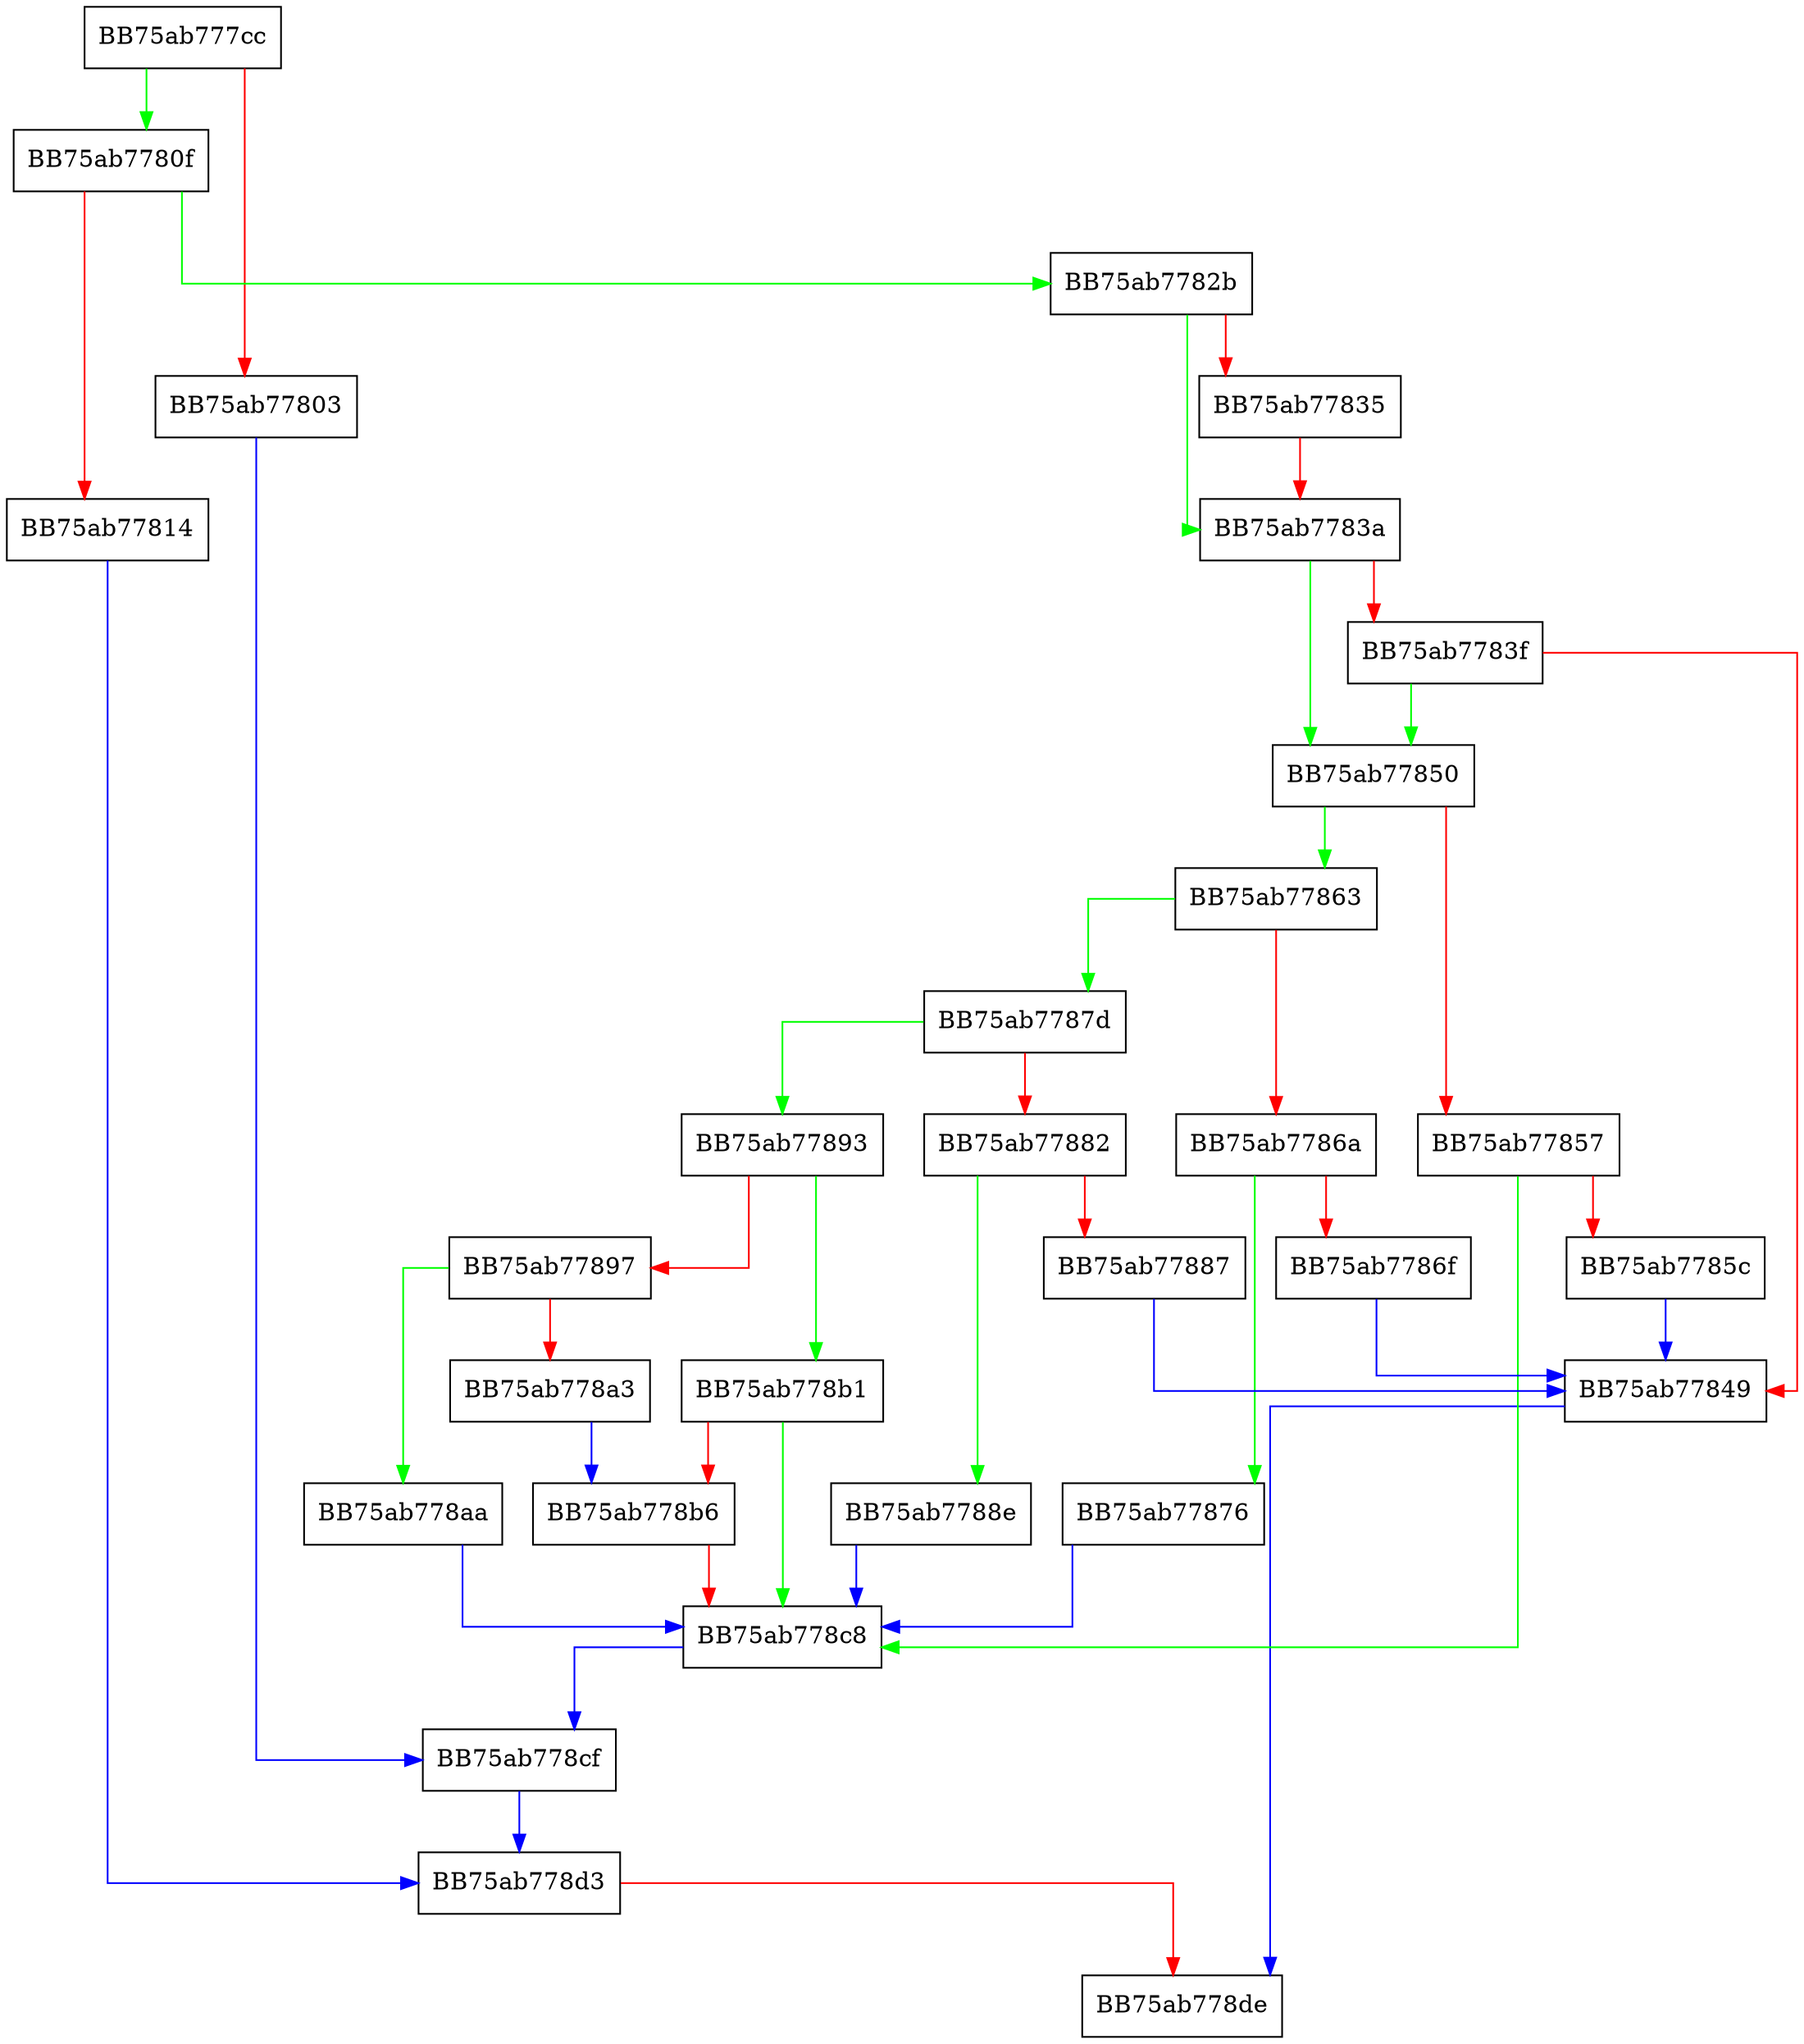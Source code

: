digraph setRegValue {
  node [shape="box"];
  graph [splines=ortho];
  BB75ab777cc -> BB75ab7780f [color="green"];
  BB75ab777cc -> BB75ab77803 [color="red"];
  BB75ab77803 -> BB75ab778cf [color="blue"];
  BB75ab7780f -> BB75ab7782b [color="green"];
  BB75ab7780f -> BB75ab77814 [color="red"];
  BB75ab77814 -> BB75ab778d3 [color="blue"];
  BB75ab7782b -> BB75ab7783a [color="green"];
  BB75ab7782b -> BB75ab77835 [color="red"];
  BB75ab77835 -> BB75ab7783a [color="red"];
  BB75ab7783a -> BB75ab77850 [color="green"];
  BB75ab7783a -> BB75ab7783f [color="red"];
  BB75ab7783f -> BB75ab77850 [color="green"];
  BB75ab7783f -> BB75ab77849 [color="red"];
  BB75ab77849 -> BB75ab778de [color="blue"];
  BB75ab77850 -> BB75ab77863 [color="green"];
  BB75ab77850 -> BB75ab77857 [color="red"];
  BB75ab77857 -> BB75ab778c8 [color="green"];
  BB75ab77857 -> BB75ab7785c [color="red"];
  BB75ab7785c -> BB75ab77849 [color="blue"];
  BB75ab77863 -> BB75ab7787d [color="green"];
  BB75ab77863 -> BB75ab7786a [color="red"];
  BB75ab7786a -> BB75ab77876 [color="green"];
  BB75ab7786a -> BB75ab7786f [color="red"];
  BB75ab7786f -> BB75ab77849 [color="blue"];
  BB75ab77876 -> BB75ab778c8 [color="blue"];
  BB75ab7787d -> BB75ab77893 [color="green"];
  BB75ab7787d -> BB75ab77882 [color="red"];
  BB75ab77882 -> BB75ab7788e [color="green"];
  BB75ab77882 -> BB75ab77887 [color="red"];
  BB75ab77887 -> BB75ab77849 [color="blue"];
  BB75ab7788e -> BB75ab778c8 [color="blue"];
  BB75ab77893 -> BB75ab778b1 [color="green"];
  BB75ab77893 -> BB75ab77897 [color="red"];
  BB75ab77897 -> BB75ab778aa [color="green"];
  BB75ab77897 -> BB75ab778a3 [color="red"];
  BB75ab778a3 -> BB75ab778b6 [color="blue"];
  BB75ab778aa -> BB75ab778c8 [color="blue"];
  BB75ab778b1 -> BB75ab778c8 [color="green"];
  BB75ab778b1 -> BB75ab778b6 [color="red"];
  BB75ab778b6 -> BB75ab778c8 [color="red"];
  BB75ab778c8 -> BB75ab778cf [color="blue"];
  BB75ab778cf -> BB75ab778d3 [color="blue"];
  BB75ab778d3 -> BB75ab778de [color="red"];
}